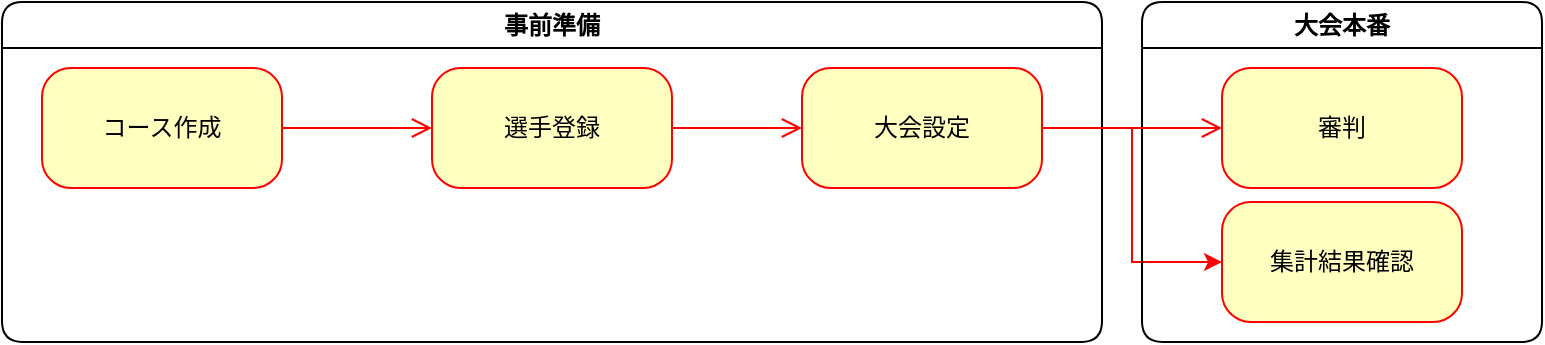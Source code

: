 <mxfile>
    <diagram name="workflow" id="58cdce13-f638-feb5-8d6f-7d28b1aa9fa0">
        <mxGraphModel dx="858" dy="607" grid="1" gridSize="10" guides="1" tooltips="1" connect="1" arrows="1" fold="1" page="1" pageScale="1" pageWidth="1100" pageHeight="850" background="none" math="0" shadow="0">
            <root>
                <mxCell id="0"/>
                <mxCell id="1" parent="0"/>
                <mxCell id="2" style="edgeStyle=orthogonalEdgeStyle;rounded=0;orthogonalLoop=1;jettySize=auto;html=1;exitX=0.5;exitY=1;exitDx=0;exitDy=0;" edge="1" parent="1" source="11">
                    <mxGeometry relative="1" as="geometry">
                        <mxPoint x="680" y="698" as="targetPoint"/>
                    </mxGeometry>
                </mxCell>
                <mxCell id="3" value="事前準備" style="swimlane;whiteSpace=wrap;html=1;rounded=1;shadow=0;comic=0;labelBackgroundColor=none;strokeWidth=1;fontFamily=Verdana;fontSize=12;align=center;" vertex="1" parent="1">
                    <mxGeometry x="30" y="560" width="550" height="170" as="geometry"/>
                </mxCell>
                <mxCell id="4" style="edgeStyle=elbowEdgeStyle;html=1;labelBackgroundColor=none;endArrow=open;endSize=8;strokeColor=#ff0000;fontFamily=Verdana;fontSize=12;align=left;" edge="1" parent="3" source="5" target="7">
                    <mxGeometry relative="1" as="geometry"/>
                </mxCell>
                <mxCell id="5" value="選手登録" style="rounded=1;whiteSpace=wrap;html=1;arcSize=24;fillColor=#ffffc0;strokeColor=#ff0000;shadow=0;comic=0;labelBackgroundColor=none;fontFamily=Verdana;fontSize=12;fontColor=#000000;align=center;" vertex="1" parent="3">
                    <mxGeometry x="215" y="33" width="120" height="60" as="geometry"/>
                </mxCell>
                <mxCell id="6" style="edgeStyle=elbowEdgeStyle;html=1;labelBackgroundColor=none;endArrow=open;endSize=8;strokeColor=#ff0000;fontFamily=Verdana;fontSize=12;align=left;" edge="1" parent="3" target="5">
                    <mxGeometry relative="1" as="geometry">
                        <mxPoint x="105" y="63" as="sourcePoint"/>
                    </mxGeometry>
                </mxCell>
                <mxCell id="7" value="大会設定" style="rounded=1;whiteSpace=wrap;html=1;arcSize=24;fillColor=#ffffc0;strokeColor=#ff0000;shadow=0;comic=0;labelBackgroundColor=none;fontFamily=Verdana;fontSize=12;fontColor=#000000;align=center;" vertex="1" parent="3">
                    <mxGeometry x="400" y="33" width="120" height="60" as="geometry"/>
                </mxCell>
                <mxCell id="8" value="コース作成" style="rounded=1;whiteSpace=wrap;html=1;arcSize=24;fillColor=#ffffc0;strokeColor=#ff0000;shadow=0;comic=0;labelBackgroundColor=none;fontFamily=Verdana;fontSize=12;fontColor=#000000;align=center;" vertex="1" parent="3">
                    <mxGeometry x="20" y="33" width="120" height="60" as="geometry"/>
                </mxCell>
                <mxCell id="9" style="edgeStyle=orthogonalEdgeStyle;rounded=0;orthogonalLoop=1;jettySize=auto;html=1;entryX=0;entryY=0.5;entryDx=0;entryDy=0;strokeColor=#FF0000;" edge="1" parent="1" source="7" target="11">
                    <mxGeometry relative="1" as="geometry"/>
                </mxCell>
                <mxCell id="10" value="大会本番" style="swimlane;whiteSpace=wrap;html=1;rounded=1;shadow=0;comic=0;labelBackgroundColor=none;strokeWidth=1;fontFamily=Verdana;fontSize=12;align=center;startSize=23;" vertex="1" parent="1">
                    <mxGeometry x="600" y="560" width="200" height="170" as="geometry"/>
                </mxCell>
                <mxCell id="11" value="集計結果確認" style="rounded=1;whiteSpace=wrap;html=1;arcSize=24;fillColor=#ffffc0;strokeColor=#ff0000;shadow=0;comic=0;labelBackgroundColor=none;fontFamily=Verdana;fontSize=12;fontColor=#000000;align=center;" vertex="1" parent="10">
                    <mxGeometry x="40" y="100" width="120" height="60" as="geometry"/>
                </mxCell>
                <mxCell id="12" value="審判" style="rounded=1;whiteSpace=wrap;html=1;arcSize=24;fillColor=#ffffc0;strokeColor=#ff0000;shadow=0;comic=0;labelBackgroundColor=none;fontFamily=Verdana;fontSize=12;fontColor=#000000;align=center;" vertex="1" parent="10">
                    <mxGeometry x="40" y="33" width="120" height="60" as="geometry"/>
                </mxCell>
                <mxCell id="13" style="edgeStyle=elbowEdgeStyle;html=1;labelBackgroundColor=none;endArrow=open;endSize=8;strokeColor=#ff0000;fontFamily=Verdana;fontSize=12;align=left;" edge="1" parent="1" source="7" target="12">
                    <mxGeometry relative="1" as="geometry"/>
                </mxCell>
            </root>
        </mxGraphModel>
    </diagram>
</mxfile>